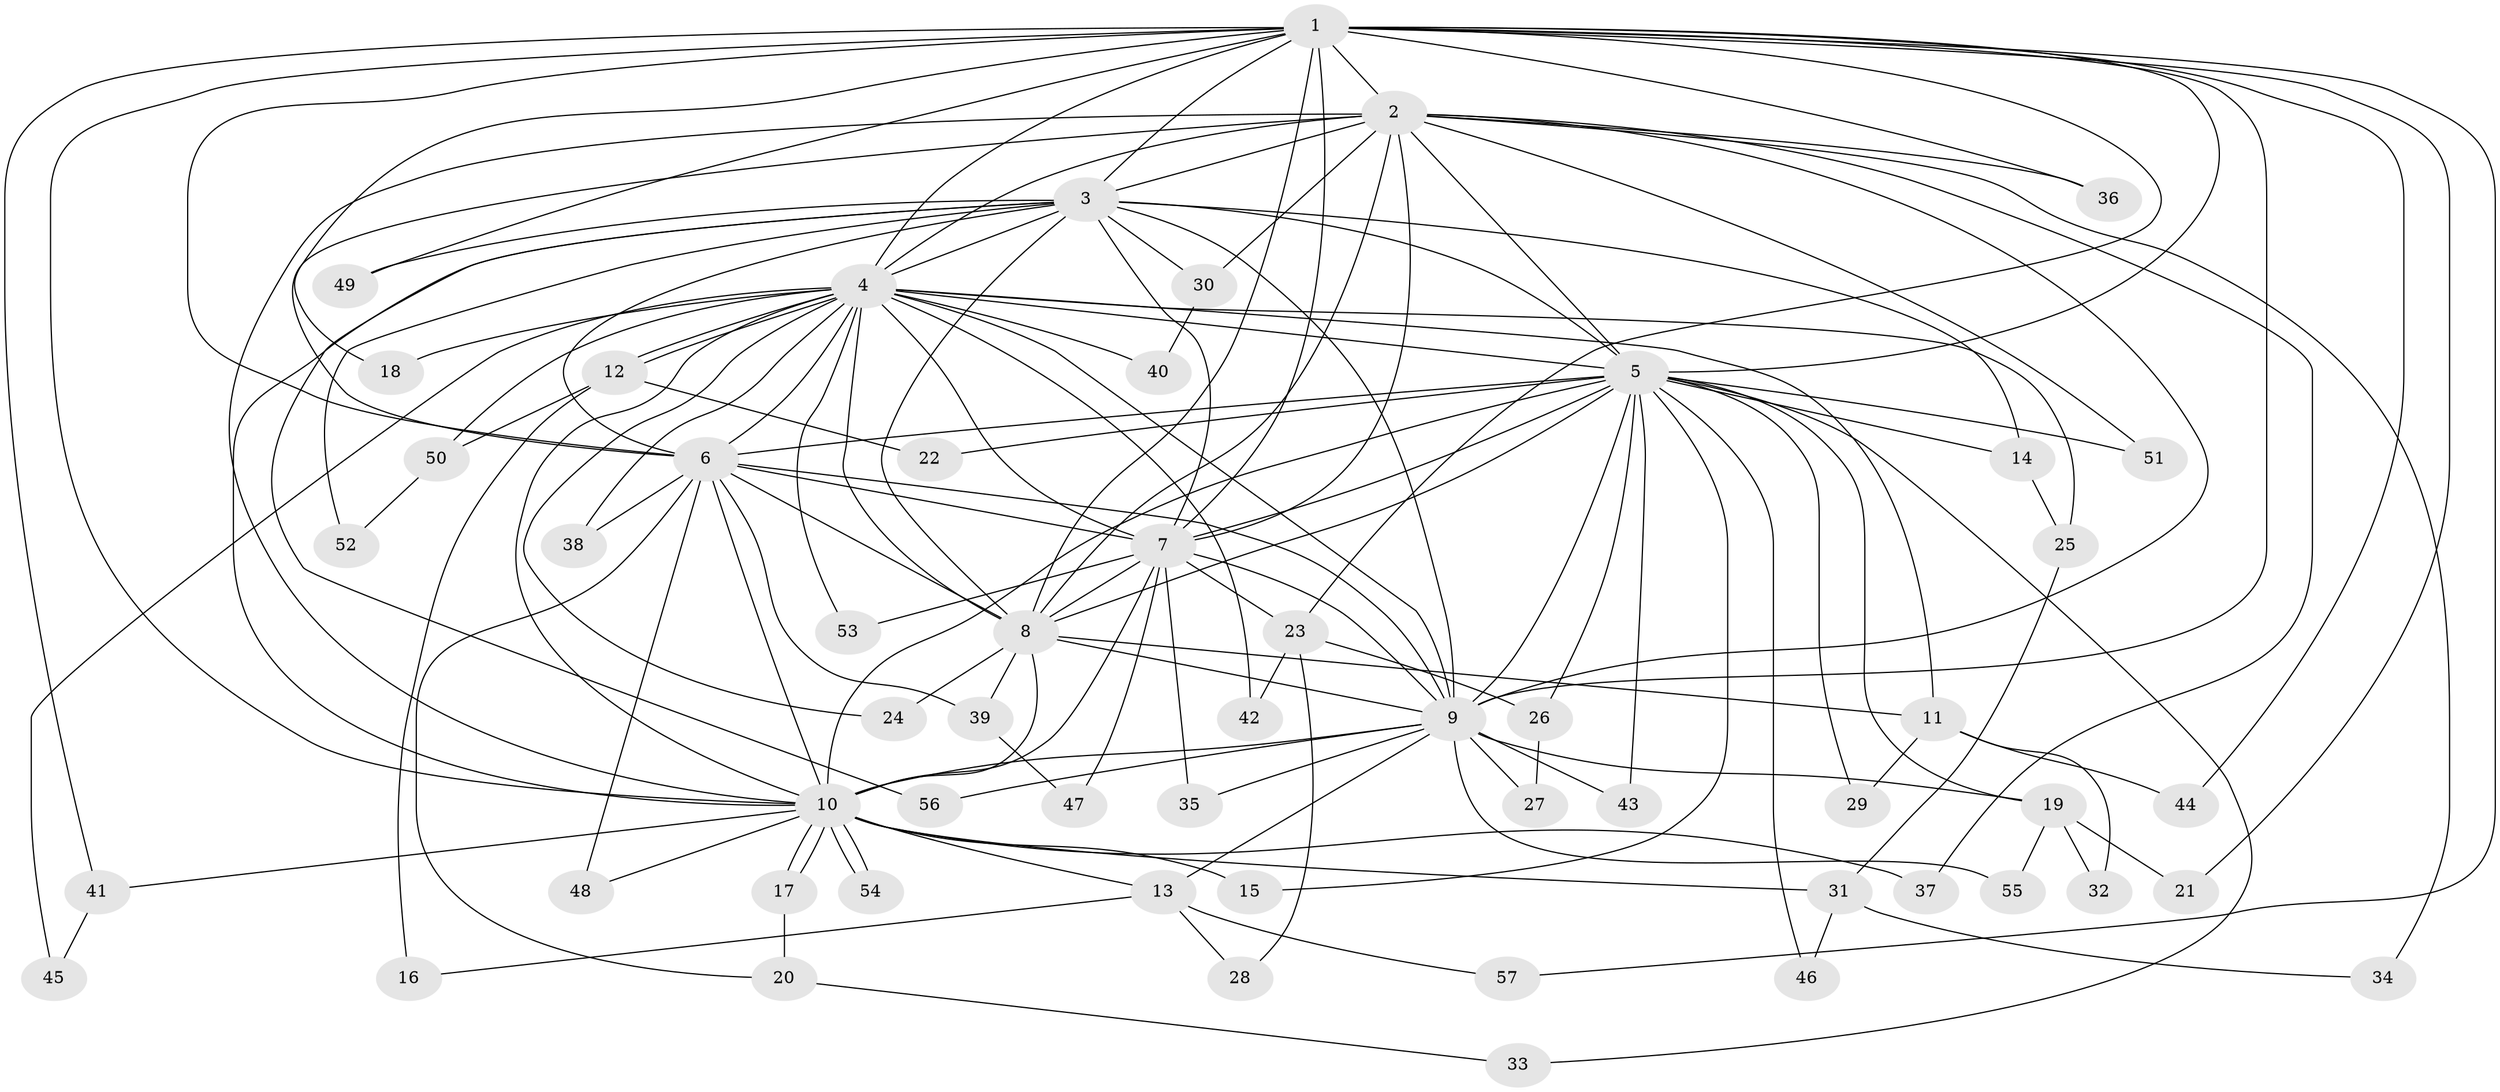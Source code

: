// coarse degree distribution, {16: 0.05, 9: 0.025, 17: 0.025, 15: 0.025, 8: 0.025, 6: 0.025, 4: 0.1, 7: 0.025, 2: 0.55, 3: 0.125, 1: 0.025}
// Generated by graph-tools (version 1.1) at 2025/50/03/04/25 22:50:02]
// undirected, 57 vertices, 139 edges
graph export_dot {
  node [color=gray90,style=filled];
  1;
  2;
  3;
  4;
  5;
  6;
  7;
  8;
  9;
  10;
  11;
  12;
  13;
  14;
  15;
  16;
  17;
  18;
  19;
  20;
  21;
  22;
  23;
  24;
  25;
  26;
  27;
  28;
  29;
  30;
  31;
  32;
  33;
  34;
  35;
  36;
  37;
  38;
  39;
  40;
  41;
  42;
  43;
  44;
  45;
  46;
  47;
  48;
  49;
  50;
  51;
  52;
  53;
  54;
  55;
  56;
  57;
  1 -- 2;
  1 -- 3;
  1 -- 4;
  1 -- 5;
  1 -- 6;
  1 -- 7;
  1 -- 8;
  1 -- 9;
  1 -- 10;
  1 -- 18;
  1 -- 21;
  1 -- 23;
  1 -- 36;
  1 -- 41;
  1 -- 44;
  1 -- 49;
  1 -- 57;
  2 -- 3;
  2 -- 4;
  2 -- 5;
  2 -- 6;
  2 -- 7;
  2 -- 8;
  2 -- 9;
  2 -- 10;
  2 -- 30;
  2 -- 34;
  2 -- 36;
  2 -- 37;
  2 -- 51;
  3 -- 4;
  3 -- 5;
  3 -- 6;
  3 -- 7;
  3 -- 8;
  3 -- 9;
  3 -- 10;
  3 -- 14;
  3 -- 30;
  3 -- 49;
  3 -- 52;
  3 -- 56;
  4 -- 5;
  4 -- 6;
  4 -- 7;
  4 -- 8;
  4 -- 9;
  4 -- 10;
  4 -- 11;
  4 -- 12;
  4 -- 12;
  4 -- 18;
  4 -- 24;
  4 -- 25;
  4 -- 38;
  4 -- 40;
  4 -- 42;
  4 -- 45;
  4 -- 50;
  4 -- 53;
  5 -- 6;
  5 -- 7;
  5 -- 8;
  5 -- 9;
  5 -- 10;
  5 -- 14;
  5 -- 15;
  5 -- 19;
  5 -- 22;
  5 -- 26;
  5 -- 29;
  5 -- 33;
  5 -- 43;
  5 -- 46;
  5 -- 51;
  6 -- 7;
  6 -- 8;
  6 -- 9;
  6 -- 10;
  6 -- 20;
  6 -- 38;
  6 -- 39;
  6 -- 48;
  7 -- 8;
  7 -- 9;
  7 -- 10;
  7 -- 23;
  7 -- 35;
  7 -- 47;
  7 -- 53;
  8 -- 9;
  8 -- 10;
  8 -- 11;
  8 -- 24;
  8 -- 39;
  9 -- 10;
  9 -- 13;
  9 -- 19;
  9 -- 27;
  9 -- 35;
  9 -- 43;
  9 -- 55;
  9 -- 56;
  10 -- 13;
  10 -- 15;
  10 -- 17;
  10 -- 17;
  10 -- 31;
  10 -- 37;
  10 -- 41;
  10 -- 48;
  10 -- 54;
  10 -- 54;
  11 -- 29;
  11 -- 32;
  11 -- 44;
  12 -- 16;
  12 -- 22;
  12 -- 50;
  13 -- 16;
  13 -- 28;
  13 -- 57;
  14 -- 25;
  17 -- 20;
  19 -- 21;
  19 -- 32;
  19 -- 55;
  20 -- 33;
  23 -- 26;
  23 -- 28;
  23 -- 42;
  25 -- 31;
  26 -- 27;
  30 -- 40;
  31 -- 34;
  31 -- 46;
  39 -- 47;
  41 -- 45;
  50 -- 52;
}
